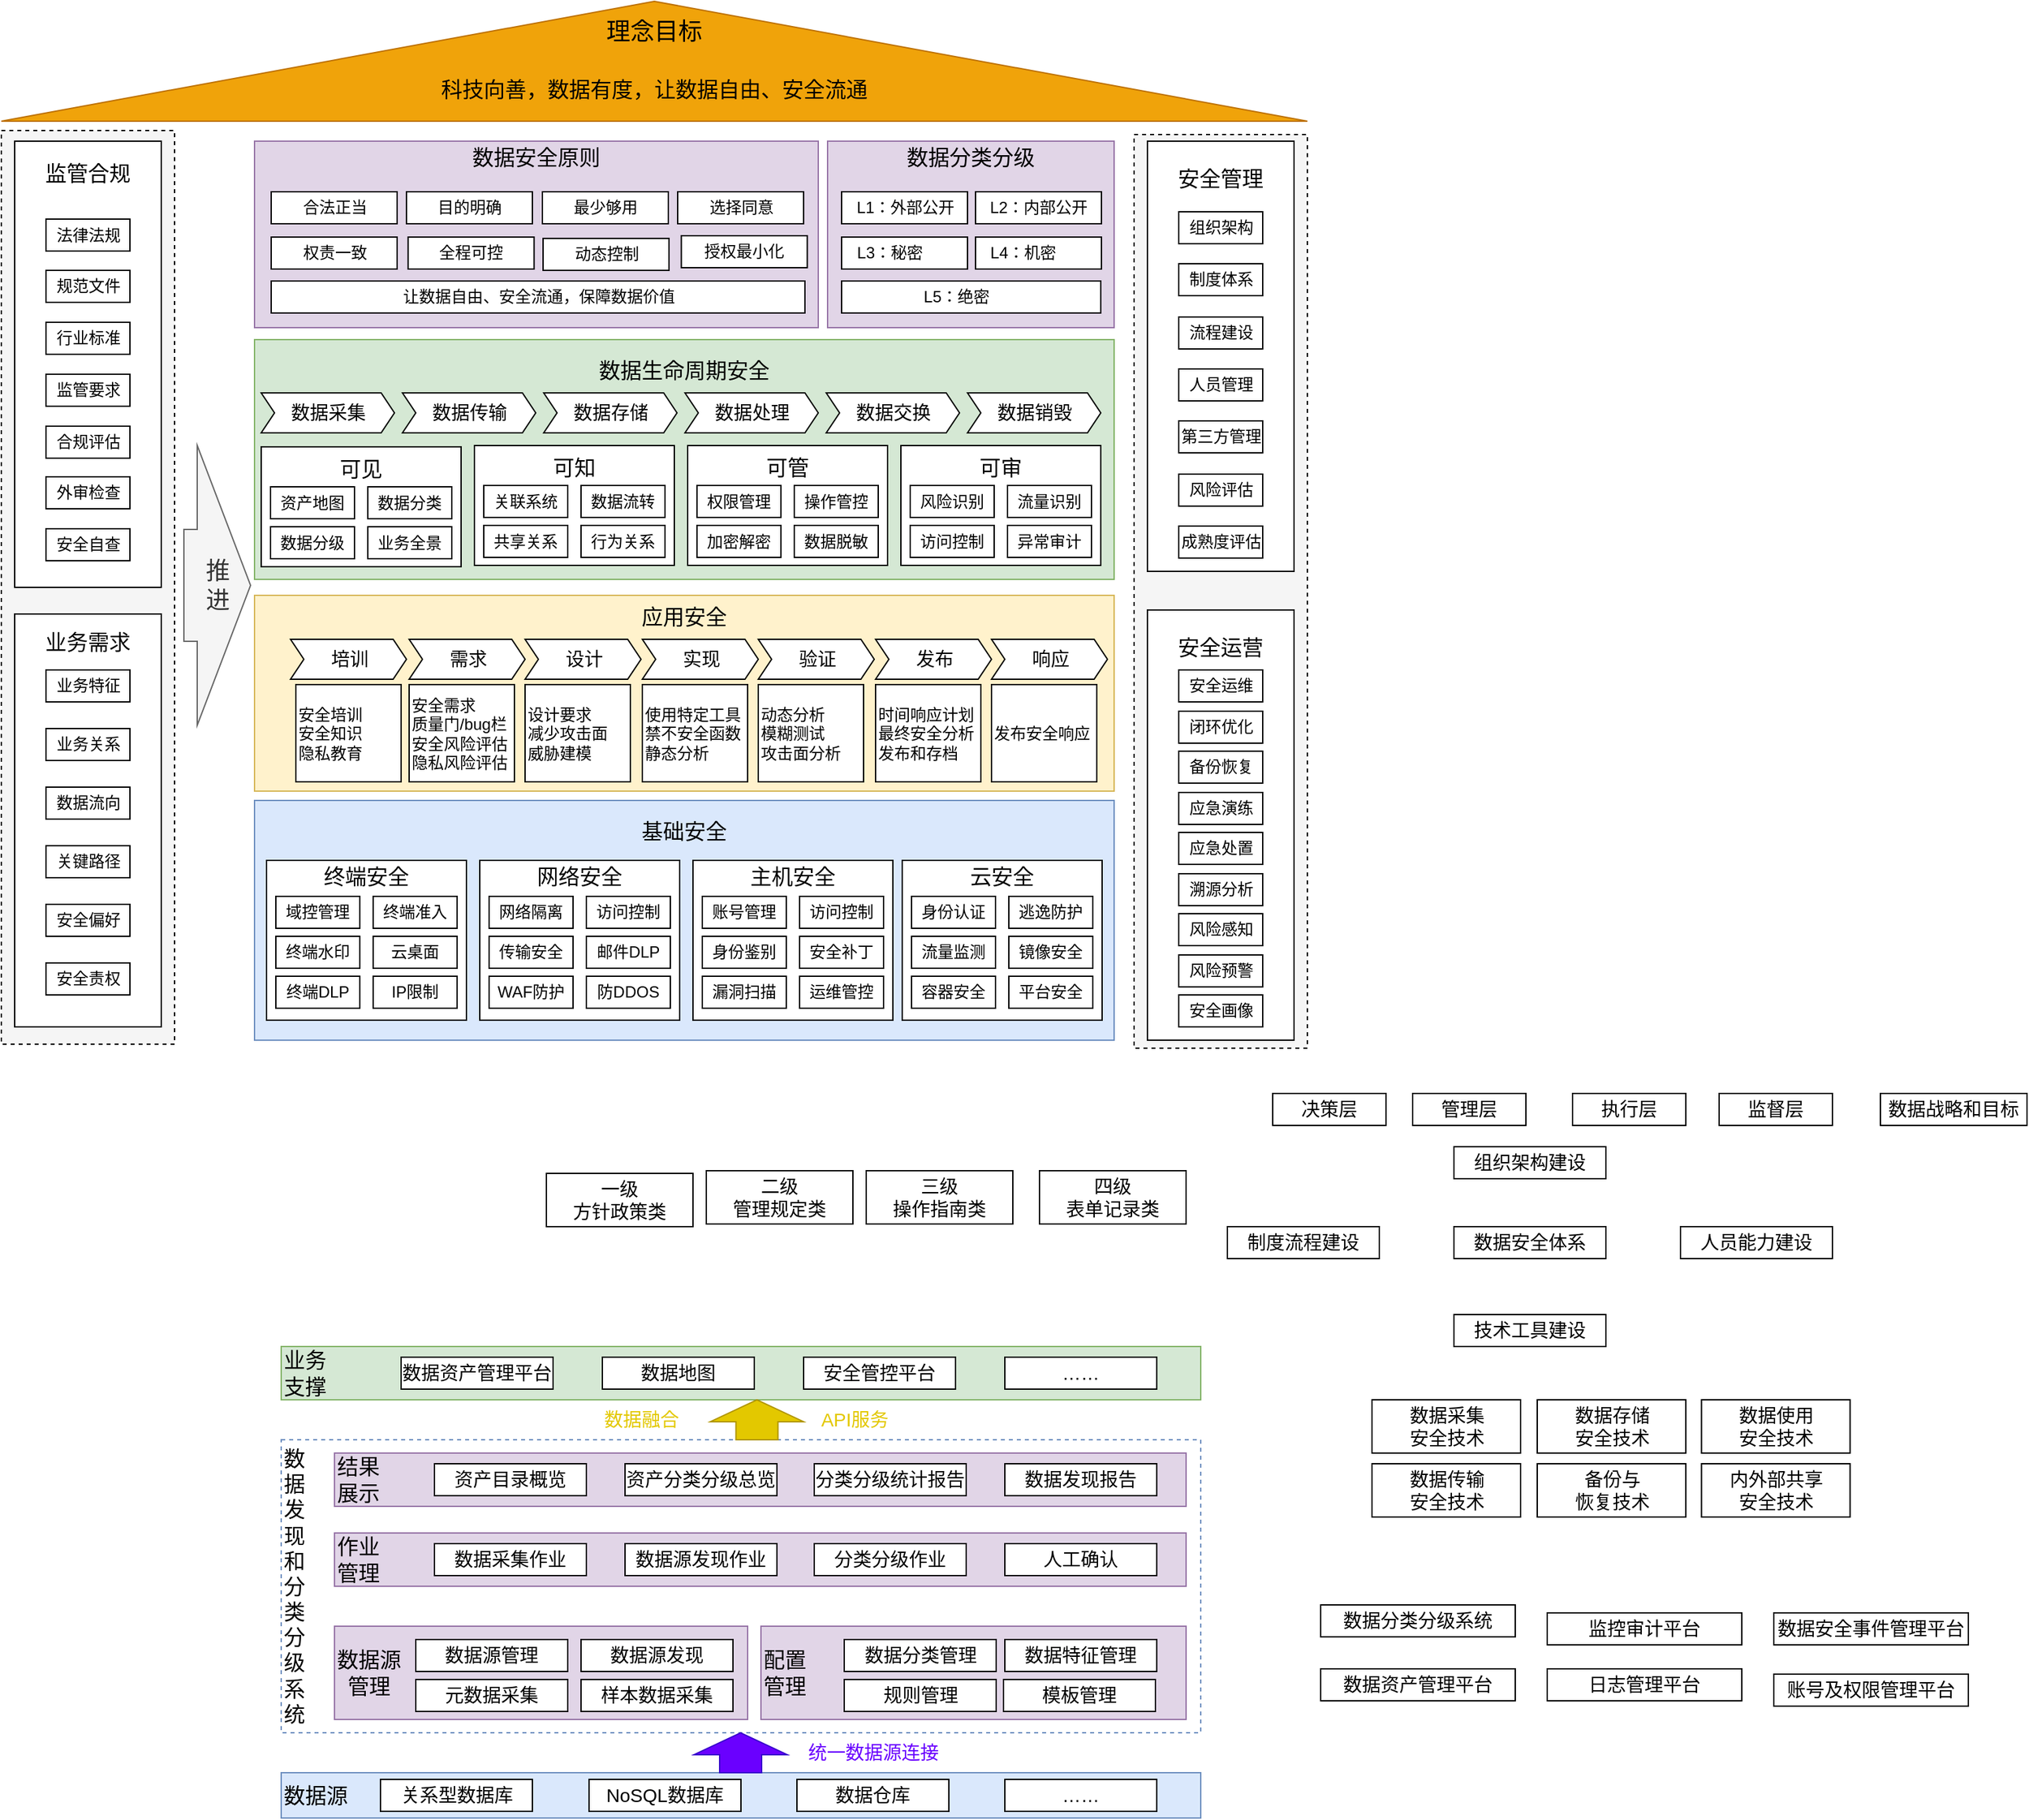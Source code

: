 <mxfile version="20.6.2" type="github">
  <diagram id="wFE0QG_FPsp0jaGvCLVb" name="Page-1">
    <mxGraphModel dx="-662" dy="1679" grid="1" gridSize="10" guides="1" tooltips="1" connect="1" arrows="1" fold="1" page="1" pageScale="1" pageWidth="850" pageHeight="1100" math="0" shadow="0">
      <root>
        <mxCell id="0" />
        <mxCell id="1" parent="0" />
        <mxCell id="BTdRfY3kuWqKOs56d7h9-37" value="&lt;span style=&quot;background-color: initial; font-size: 16px;&quot;&gt;数&lt;/span&gt;&lt;br&gt;&lt;span style=&quot;background-color: initial; font-size: 16px;&quot;&gt;据&lt;/span&gt;&lt;br&gt;&lt;span style=&quot;background-color: initial; font-size: 16px;&quot;&gt;发&lt;/span&gt;&lt;br&gt;&lt;span style=&quot;background-color: initial; font-size: 16px;&quot;&gt;现&lt;/span&gt;&lt;br&gt;&lt;span style=&quot;background-color: initial; font-size: 16px;&quot;&gt;和&lt;/span&gt;&lt;br&gt;&lt;span style=&quot;background-color: initial; font-size: 16px;&quot;&gt;分&lt;/span&gt;&lt;br&gt;&lt;span style=&quot;background-color: initial; font-size: 16px;&quot;&gt;类&lt;/span&gt;&lt;br&gt;&lt;span style=&quot;background-color: initial; font-size: 16px;&quot;&gt;分&lt;/span&gt;&lt;br&gt;&lt;span style=&quot;background-color: initial; font-size: 16px;&quot;&gt;级&lt;/span&gt;&lt;br&gt;&lt;span style=&quot;background-color: initial; font-size: 16px;&quot;&gt;系&lt;/span&gt;&lt;br&gt;&lt;span style=&quot;font-size: 16px; background-color: initial;&quot;&gt;统&lt;/span&gt;" style="rounded=0;whiteSpace=wrap;html=1;fillColor=none;strokeColor=#6c8ebf;align=left;dashed=1;" parent="1" vertex="1">
          <mxGeometry x="2060" y="990" width="690" height="220" as="geometry" />
        </mxCell>
        <mxCell id="BTdRfY3kuWqKOs56d7h9-19" value="&lt;div style=&quot;text-align: center;&quot;&gt;&lt;span style=&quot;font-size: 16px; background-color: initial;&quot;&gt;数据源&lt;/span&gt;&lt;/div&gt;&lt;font style=&quot;font-size: 16px;&quot;&gt;&lt;div style=&quot;text-align: center;&quot;&gt;&lt;span style=&quot;background-color: initial;&quot;&gt;管理&lt;/span&gt;&lt;/div&gt;&lt;/font&gt;" style="rounded=0;whiteSpace=wrap;html=1;fillColor=#e1d5e7;strokeColor=#9673a6;align=left;" parent="1" vertex="1">
          <mxGeometry x="2100" y="1130" width="310" height="70" as="geometry" />
        </mxCell>
        <mxCell id="BTdRfY3kuWqKOs56d7h9-18" value="&lt;font style=&quot;font-size: 16px;&quot;&gt;配置&lt;br&gt;&lt;div style=&quot;&quot;&gt;&lt;span style=&quot;background-color: initial;&quot;&gt;管理&lt;/span&gt;&lt;/div&gt;&lt;/font&gt;" style="rounded=0;whiteSpace=wrap;html=1;fillColor=#e1d5e7;strokeColor=#9673a6;align=left;" parent="1" vertex="1">
          <mxGeometry x="2420" y="1130" width="319" height="70" as="geometry" />
        </mxCell>
        <mxCell id="BTdRfY3kuWqKOs56d7h9-5" value="&lt;div style=&quot;&quot;&gt;&lt;span style=&quot;font-size: 16px; background-color: initial;&quot;&gt;数据源&lt;/span&gt;&lt;/div&gt;" style="rounded=0;whiteSpace=wrap;html=1;fillColor=#dae8fc;strokeColor=#6c8ebf;align=left;" parent="1" vertex="1">
          <mxGeometry x="2060" y="1240" width="690" height="34" as="geometry" />
        </mxCell>
        <mxCell id="-_lVrcwK2O-manJRvLOw-1" value="&lt;font style=&quot;font-size: 16px;&quot;&gt;&lt;br&gt;&lt;/font&gt;" style="rounded=0;whiteSpace=wrap;html=1;fillColor=#f5f5f5;fontColor=#333333;strokeColor=default;dashed=1;" parent="1" vertex="1">
          <mxGeometry x="1850" y="7" width="130" height="686" as="geometry" />
        </mxCell>
        <mxCell id="-_lVrcwK2O-manJRvLOw-2" value="&lt;font style=&quot;font-size: 16px;&quot;&gt;&lt;br&gt;&lt;/font&gt;" style="rounded=0;whiteSpace=wrap;html=1;fillColor=#f5f5f5;fontColor=#333333;strokeColor=default;dashed=1;" parent="1" vertex="1">
          <mxGeometry x="2700" y="10" width="130" height="686" as="geometry" />
        </mxCell>
        <mxCell id="-_lVrcwK2O-manJRvLOw-3" value="&lt;font style=&quot;font-size: 16px;&quot;&gt;应用安全&lt;br&gt;&lt;br&gt;&lt;br&gt;&lt;br&gt;&lt;br&gt;&lt;br&gt;&lt;br&gt;&lt;/font&gt;" style="rounded=0;whiteSpace=wrap;html=1;fillColor=#fff2cc;strokeColor=#d6b656;" parent="1" vertex="1">
          <mxGeometry x="2040" y="356" width="645" height="147" as="geometry" />
        </mxCell>
        <mxCell id="-_lVrcwK2O-manJRvLOw-4" value="&lt;font style=&quot;font-size: 16px;&quot;&gt;数据生命周期安全&lt;br&gt;&lt;br&gt;&lt;br&gt;&lt;br&gt;&lt;br&gt;&lt;br&gt;&lt;br&gt;&lt;br&gt;&lt;/font&gt;" style="rounded=0;whiteSpace=wrap;html=1;fillColor=#d5e8d4;strokeColor=#82b366;" parent="1" vertex="1">
          <mxGeometry x="2040" y="164" width="645" height="180" as="geometry" />
        </mxCell>
        <mxCell id="-_lVrcwK2O-manJRvLOw-5" value="&lt;font style=&quot;font-size: 16px;&quot;&gt;监管合规&lt;br&gt;&lt;br&gt;&lt;br&gt;&lt;br&gt;&lt;br&gt;&lt;br&gt;&lt;br&gt;&lt;br&gt;&lt;br&gt;&lt;br&gt;&lt;br&gt;&lt;br&gt;&lt;br&gt;&lt;br&gt;&lt;br&gt;&lt;br&gt;&lt;/font&gt;" style="rounded=0;whiteSpace=wrap;html=1;" parent="1" vertex="1">
          <mxGeometry x="1860" y="15" width="110" height="335" as="geometry" />
        </mxCell>
        <mxCell id="-_lVrcwK2O-manJRvLOw-6" value="&lt;font style=&quot;font-size: 16px;&quot;&gt;业务需求&lt;br&gt;&lt;br&gt;&lt;br&gt;&lt;br&gt;&lt;br&gt;&lt;br&gt;&lt;br&gt;&lt;br&gt;&lt;br&gt;&lt;br&gt;&lt;br&gt;&lt;br&gt;&lt;br&gt;&lt;br&gt;&lt;br&gt;&lt;/font&gt;" style="rounded=0;whiteSpace=wrap;html=1;" parent="1" vertex="1">
          <mxGeometry x="1860" y="370" width="110" height="310" as="geometry" />
        </mxCell>
        <mxCell id="-_lVrcwK2O-manJRvLOw-7" value="&lt;font style=&quot;font-size: 16px;&quot;&gt;基础安全&lt;br&gt;&lt;br&gt;&lt;br&gt;&lt;br&gt;&lt;br&gt;&lt;br&gt;&lt;br&gt;&lt;br&gt;&lt;/font&gt;" style="rounded=0;whiteSpace=wrap;html=1;fillColor=#dae8fc;strokeColor=#6c8ebf;" parent="1" vertex="1">
          <mxGeometry x="2040" y="510" width="645" height="180" as="geometry" />
        </mxCell>
        <mxCell id="-_lVrcwK2O-manJRvLOw-8" value="&lt;font style=&quot;font-size: 16px;&quot;&gt;安全运营&lt;br&gt;&lt;br&gt;&lt;br&gt;&lt;br&gt;&lt;br&gt;&lt;br&gt;&lt;br&gt;&lt;br&gt;&lt;br&gt;&lt;br&gt;&lt;br&gt;&lt;br&gt;&lt;br&gt;&lt;br&gt;&lt;br&gt;&lt;/font&gt;" style="rounded=0;whiteSpace=wrap;html=1;" parent="1" vertex="1">
          <mxGeometry x="2710" y="367" width="110" height="323" as="geometry" />
        </mxCell>
        <mxCell id="-_lVrcwK2O-manJRvLOw-9" value="&lt;font style=&quot;font-size: 16px;&quot;&gt;安全管理&lt;br&gt;&lt;br&gt;&lt;br&gt;&lt;br&gt;&lt;br&gt;&lt;br&gt;&lt;br&gt;&lt;br&gt;&lt;br&gt;&lt;br&gt;&lt;br&gt;&lt;br&gt;&lt;br&gt;&lt;br&gt;&lt;br&gt;&lt;/font&gt;" style="rounded=0;whiteSpace=wrap;html=1;" parent="1" vertex="1">
          <mxGeometry x="2710" y="15" width="110" height="323" as="geometry" />
        </mxCell>
        <mxCell id="-_lVrcwK2O-manJRvLOw-10" value="数据采集" style="html=1;shadow=0;dashed=0;align=center;verticalAlign=middle;shape=mxgraph.arrows2.arrow;dy=0;dx=10;notch=10;fontSize=14;" parent="1" vertex="1">
          <mxGeometry x="2045" y="204" width="100" height="30" as="geometry" />
        </mxCell>
        <mxCell id="-_lVrcwK2O-manJRvLOw-11" value="数据传输" style="html=1;shadow=0;dashed=0;align=center;verticalAlign=middle;shape=mxgraph.arrows2.arrow;dy=0;dx=10;notch=10;fontSize=14;" parent="1" vertex="1">
          <mxGeometry x="2151" y="204" width="100" height="30" as="geometry" />
        </mxCell>
        <mxCell id="-_lVrcwK2O-manJRvLOw-12" value="数据存储" style="html=1;shadow=0;dashed=0;align=center;verticalAlign=middle;shape=mxgraph.arrows2.arrow;dy=0;dx=10;notch=10;fontSize=14;" parent="1" vertex="1">
          <mxGeometry x="2257" y="204" width="100" height="30" as="geometry" />
        </mxCell>
        <mxCell id="-_lVrcwK2O-manJRvLOw-13" value="数据处理" style="html=1;shadow=0;dashed=0;align=center;verticalAlign=middle;shape=mxgraph.arrows2.arrow;dy=0;dx=10;notch=10;fontSize=14;" parent="1" vertex="1">
          <mxGeometry x="2363" y="204" width="100" height="30" as="geometry" />
        </mxCell>
        <mxCell id="-_lVrcwK2O-manJRvLOw-14" value="数据交换" style="html=1;shadow=0;dashed=0;align=center;verticalAlign=middle;shape=mxgraph.arrows2.arrow;dy=0;dx=10;notch=10;fontSize=14;" parent="1" vertex="1">
          <mxGeometry x="2469" y="204" width="100" height="30" as="geometry" />
        </mxCell>
        <mxCell id="-_lVrcwK2O-manJRvLOw-15" value="数据销毁" style="html=1;shadow=0;dashed=0;align=center;verticalAlign=middle;shape=mxgraph.arrows2.arrow;dy=0;dx=10;notch=10;fontSize=14;" parent="1" vertex="1">
          <mxGeometry x="2575" y="204" width="100" height="30" as="geometry" />
        </mxCell>
        <mxCell id="-_lVrcwK2O-manJRvLOw-16" value="&lt;font style=&quot;font-size: 16px;&quot;&gt;可见&lt;br&gt;&lt;br&gt;&lt;br&gt;&lt;br&gt;&lt;/font&gt;" style="rounded=0;whiteSpace=wrap;html=1;" parent="1" vertex="1">
          <mxGeometry x="2045" y="244.5" width="150" height="90" as="geometry" />
        </mxCell>
        <mxCell id="-_lVrcwK2O-manJRvLOw-17" value="&lt;font style=&quot;&quot;&gt;&lt;font style=&quot;font-size: 12px;&quot;&gt;资产地图&lt;/font&gt;&lt;br&gt;&lt;/font&gt;" style="rounded=0;whiteSpace=wrap;html=1;" parent="1" vertex="1">
          <mxGeometry x="2052" y="274.5" width="63" height="24" as="geometry" />
        </mxCell>
        <mxCell id="-_lVrcwK2O-manJRvLOw-18" value="&lt;font style=&quot;&quot;&gt;&lt;font style=&quot;font-size: 12px;&quot;&gt;数据分级&lt;/font&gt;&lt;br&gt;&lt;/font&gt;" style="rounded=0;whiteSpace=wrap;html=1;" parent="1" vertex="1">
          <mxGeometry x="2052" y="304.5" width="63" height="24" as="geometry" />
        </mxCell>
        <mxCell id="-_lVrcwK2O-manJRvLOw-19" value="&lt;font style=&quot;&quot;&gt;&lt;font style=&quot;font-size: 12px;&quot;&gt;数据分类&lt;/font&gt;&lt;br&gt;&lt;/font&gt;" style="rounded=0;whiteSpace=wrap;html=1;" parent="1" vertex="1">
          <mxGeometry x="2125" y="274.5" width="63" height="24" as="geometry" />
        </mxCell>
        <mxCell id="-_lVrcwK2O-manJRvLOw-20" value="&lt;font style=&quot;&quot;&gt;&lt;font style=&quot;font-size: 12px;&quot;&gt;业务全景&lt;/font&gt;&lt;br&gt;&lt;/font&gt;" style="rounded=0;whiteSpace=wrap;html=1;" parent="1" vertex="1">
          <mxGeometry x="2125" y="304.5" width="63" height="24" as="geometry" />
        </mxCell>
        <mxCell id="-_lVrcwK2O-manJRvLOw-21" value="&lt;font style=&quot;font-size: 16px;&quot;&gt;可知&lt;br&gt;&lt;br&gt;&lt;br&gt;&lt;br&gt;&lt;/font&gt;" style="rounded=0;whiteSpace=wrap;html=1;" parent="1" vertex="1">
          <mxGeometry x="2205" y="243.5" width="150" height="90" as="geometry" />
        </mxCell>
        <mxCell id="-_lVrcwK2O-manJRvLOw-22" value="&lt;font style=&quot;&quot;&gt;&lt;font style=&quot;font-size: 12px;&quot;&gt;关联系统&lt;/font&gt;&lt;br&gt;&lt;/font&gt;" style="rounded=0;whiteSpace=wrap;html=1;" parent="1" vertex="1">
          <mxGeometry x="2212" y="273.5" width="63" height="24" as="geometry" />
        </mxCell>
        <mxCell id="-_lVrcwK2O-manJRvLOw-23" value="&lt;font style=&quot;&quot;&gt;&lt;font style=&quot;font-size: 12px;&quot;&gt;共享关系&lt;/font&gt;&lt;br&gt;&lt;/font&gt;" style="rounded=0;whiteSpace=wrap;html=1;" parent="1" vertex="1">
          <mxGeometry x="2212" y="303.5" width="63" height="24" as="geometry" />
        </mxCell>
        <mxCell id="-_lVrcwK2O-manJRvLOw-24" value="&lt;font style=&quot;&quot;&gt;&lt;font style=&quot;font-size: 12px;&quot;&gt;数据流转&lt;/font&gt;&lt;br&gt;&lt;/font&gt;" style="rounded=0;whiteSpace=wrap;html=1;" parent="1" vertex="1">
          <mxGeometry x="2285" y="273.5" width="63" height="24" as="geometry" />
        </mxCell>
        <mxCell id="-_lVrcwK2O-manJRvLOw-25" value="&lt;font style=&quot;&quot;&gt;&lt;font style=&quot;font-size: 12px;&quot;&gt;行为关系&lt;/font&gt;&lt;br&gt;&lt;/font&gt;" style="rounded=0;whiteSpace=wrap;html=1;" parent="1" vertex="1">
          <mxGeometry x="2285" y="303.5" width="63" height="24" as="geometry" />
        </mxCell>
        <mxCell id="-_lVrcwK2O-manJRvLOw-26" value="&lt;font style=&quot;font-size: 16px;&quot;&gt;可管&lt;br&gt;&lt;br&gt;&lt;br&gt;&lt;br&gt;&lt;/font&gt;" style="rounded=0;whiteSpace=wrap;html=1;" parent="1" vertex="1">
          <mxGeometry x="2365" y="243.5" width="150" height="90" as="geometry" />
        </mxCell>
        <mxCell id="-_lVrcwK2O-manJRvLOw-27" value="&lt;font style=&quot;&quot;&gt;&lt;font style=&quot;font-size: 12px;&quot;&gt;权限管理&lt;/font&gt;&lt;br&gt;&lt;/font&gt;" style="rounded=0;whiteSpace=wrap;html=1;" parent="1" vertex="1">
          <mxGeometry x="2372" y="273.5" width="63" height="24" as="geometry" />
        </mxCell>
        <mxCell id="-_lVrcwK2O-manJRvLOw-28" value="&lt;font style=&quot;&quot;&gt;&lt;font style=&quot;font-size: 12px;&quot;&gt;加密解密&lt;/font&gt;&lt;br&gt;&lt;/font&gt;" style="rounded=0;whiteSpace=wrap;html=1;" parent="1" vertex="1">
          <mxGeometry x="2372" y="303.5" width="63" height="24" as="geometry" />
        </mxCell>
        <mxCell id="-_lVrcwK2O-manJRvLOw-29" value="&lt;font style=&quot;&quot;&gt;&lt;font style=&quot;font-size: 12px;&quot;&gt;操作管控&lt;/font&gt;&lt;br&gt;&lt;/font&gt;" style="rounded=0;whiteSpace=wrap;html=1;" parent="1" vertex="1">
          <mxGeometry x="2445" y="273.5" width="63" height="24" as="geometry" />
        </mxCell>
        <mxCell id="-_lVrcwK2O-manJRvLOw-30" value="&lt;font style=&quot;&quot;&gt;数据脱敏&lt;br&gt;&lt;/font&gt;" style="rounded=0;whiteSpace=wrap;html=1;" parent="1" vertex="1">
          <mxGeometry x="2445" y="303.5" width="63" height="24" as="geometry" />
        </mxCell>
        <mxCell id="-_lVrcwK2O-manJRvLOw-31" value="&lt;font style=&quot;font-size: 16px;&quot;&gt;可审&lt;br&gt;&lt;br&gt;&lt;br&gt;&lt;br&gt;&lt;/font&gt;" style="rounded=0;whiteSpace=wrap;html=1;" parent="1" vertex="1">
          <mxGeometry x="2525" y="243.5" width="150" height="90" as="geometry" />
        </mxCell>
        <mxCell id="-_lVrcwK2O-manJRvLOw-32" value="&lt;font style=&quot;&quot;&gt;&lt;font style=&quot;font-size: 12px;&quot;&gt;风险识别&lt;/font&gt;&lt;br&gt;&lt;/font&gt;" style="rounded=0;whiteSpace=wrap;html=1;" parent="1" vertex="1">
          <mxGeometry x="2532" y="273.5" width="63" height="24" as="geometry" />
        </mxCell>
        <mxCell id="-_lVrcwK2O-manJRvLOw-33" value="&lt;font style=&quot;&quot;&gt;&lt;font style=&quot;font-size: 12px;&quot;&gt;访问控制&lt;/font&gt;&lt;br&gt;&lt;/font&gt;" style="rounded=0;whiteSpace=wrap;html=1;" parent="1" vertex="1">
          <mxGeometry x="2532" y="303.5" width="63" height="24" as="geometry" />
        </mxCell>
        <mxCell id="-_lVrcwK2O-manJRvLOw-34" value="&lt;font style=&quot;&quot;&gt;&lt;font style=&quot;font-size: 12px;&quot;&gt;流量识别&lt;/font&gt;&lt;br&gt;&lt;/font&gt;" style="rounded=0;whiteSpace=wrap;html=1;" parent="1" vertex="1">
          <mxGeometry x="2605" y="273.5" width="63" height="24" as="geometry" />
        </mxCell>
        <mxCell id="-_lVrcwK2O-manJRvLOw-35" value="&lt;font style=&quot;&quot;&gt;&lt;font style=&quot;font-size: 12px;&quot;&gt;异常审计&lt;/font&gt;&lt;br&gt;&lt;/font&gt;" style="rounded=0;whiteSpace=wrap;html=1;" parent="1" vertex="1">
          <mxGeometry x="2605" y="303.5" width="63" height="24" as="geometry" />
        </mxCell>
        <mxCell id="-_lVrcwK2O-manJRvLOw-36" value="&lt;font style=&quot;&quot;&gt;法律法规&lt;br&gt;&lt;/font&gt;" style="rounded=0;whiteSpace=wrap;html=1;" parent="1" vertex="1">
          <mxGeometry x="1883.5" y="73.5" width="63" height="24" as="geometry" />
        </mxCell>
        <mxCell id="-_lVrcwK2O-manJRvLOw-37" value="&lt;font style=&quot;&quot;&gt;规范文件&lt;br&gt;&lt;/font&gt;" style="rounded=0;whiteSpace=wrap;html=1;" parent="1" vertex="1">
          <mxGeometry x="1883.5" y="112" width="63" height="24" as="geometry" />
        </mxCell>
        <mxCell id="-_lVrcwK2O-manJRvLOw-38" value="&lt;font style=&quot;&quot;&gt;行业标准&lt;br&gt;&lt;/font&gt;" style="rounded=0;whiteSpace=wrap;html=1;" parent="1" vertex="1">
          <mxGeometry x="1883.5" y="151" width="63" height="24" as="geometry" />
        </mxCell>
        <mxCell id="-_lVrcwK2O-manJRvLOw-39" value="&lt;font style=&quot;&quot;&gt;组织架构&lt;br&gt;&lt;/font&gt;" style="rounded=0;whiteSpace=wrap;html=1;" parent="1" vertex="1">
          <mxGeometry x="2733.5" y="68" width="63" height="24" as="geometry" />
        </mxCell>
        <mxCell id="-_lVrcwK2O-manJRvLOw-40" value="&lt;font style=&quot;&quot;&gt;制度体系&lt;br&gt;&lt;/font&gt;" style="rounded=0;whiteSpace=wrap;html=1;" parent="1" vertex="1">
          <mxGeometry x="2733.5" y="107" width="63" height="24" as="geometry" />
        </mxCell>
        <mxCell id="-_lVrcwK2O-manJRvLOw-41" value="&lt;font style=&quot;&quot;&gt;流程建设&lt;br&gt;&lt;/font&gt;" style="rounded=0;whiteSpace=wrap;html=1;" parent="1" vertex="1">
          <mxGeometry x="2733.5" y="147" width="63" height="24" as="geometry" />
        </mxCell>
        <mxCell id="-_lVrcwK2O-manJRvLOw-42" value="&lt;font style=&quot;&quot;&gt;第三方管理&lt;br&gt;&lt;/font&gt;" style="rounded=0;whiteSpace=wrap;html=1;" parent="1" vertex="1">
          <mxGeometry x="2733.5" y="225" width="63" height="24" as="geometry" />
        </mxCell>
        <mxCell id="-_lVrcwK2O-manJRvLOw-43" value="&lt;font style=&quot;&quot;&gt;风险评估&lt;br&gt;&lt;/font&gt;" style="rounded=0;whiteSpace=wrap;html=1;" parent="1" vertex="1">
          <mxGeometry x="2733.5" y="265" width="63" height="24" as="geometry" />
        </mxCell>
        <mxCell id="-_lVrcwK2O-manJRvLOw-44" value="&lt;font style=&quot;&quot;&gt;安全运维&lt;br&gt;&lt;/font&gt;" style="rounded=0;whiteSpace=wrap;html=1;" parent="1" vertex="1">
          <mxGeometry x="2733.5" y="412" width="63" height="24" as="geometry" />
        </mxCell>
        <mxCell id="-_lVrcwK2O-manJRvLOw-45" value="&lt;font style=&quot;&quot;&gt;备份恢复&lt;br&gt;&lt;/font&gt;" style="rounded=0;whiteSpace=wrap;html=1;" parent="1" vertex="1">
          <mxGeometry x="2733.5" y="473" width="63" height="24" as="geometry" />
        </mxCell>
        <mxCell id="-_lVrcwK2O-manJRvLOw-46" value="&lt;font style=&quot;&quot;&gt;应急演练&lt;br&gt;&lt;/font&gt;" style="rounded=0;whiteSpace=wrap;html=1;" parent="1" vertex="1">
          <mxGeometry x="2733.5" y="504" width="63" height="24" as="geometry" />
        </mxCell>
        <mxCell id="-_lVrcwK2O-manJRvLOw-47" value="&lt;font style=&quot;&quot;&gt;应急处置&lt;br&gt;&lt;/font&gt;" style="rounded=0;whiteSpace=wrap;html=1;" parent="1" vertex="1">
          <mxGeometry x="2733.5" y="534" width="63" height="24" as="geometry" />
        </mxCell>
        <mxCell id="-_lVrcwK2O-manJRvLOw-48" value="&lt;font style=&quot;&quot;&gt;成熟度评估&lt;br&gt;&lt;/font&gt;" style="rounded=0;whiteSpace=wrap;html=1;" parent="1" vertex="1">
          <mxGeometry x="2733.5" y="304" width="63" height="24" as="geometry" />
        </mxCell>
        <mxCell id="-_lVrcwK2O-manJRvLOw-49" value="&lt;font style=&quot;&quot;&gt;溯源分析&lt;br&gt;&lt;/font&gt;" style="rounded=0;whiteSpace=wrap;html=1;" parent="1" vertex="1">
          <mxGeometry x="2733.5" y="565" width="63" height="24" as="geometry" />
        </mxCell>
        <mxCell id="-_lVrcwK2O-manJRvLOw-50" value="&lt;font style=&quot;&quot;&gt;风险感知&lt;br&gt;&lt;/font&gt;" style="rounded=0;whiteSpace=wrap;html=1;" parent="1" vertex="1">
          <mxGeometry x="2733.5" y="595" width="63" height="24" as="geometry" />
        </mxCell>
        <mxCell id="-_lVrcwK2O-manJRvLOw-51" value="&lt;font style=&quot;&quot;&gt;风险预警&lt;br&gt;&lt;/font&gt;" style="rounded=0;whiteSpace=wrap;html=1;" parent="1" vertex="1">
          <mxGeometry x="2733.5" y="626" width="63" height="24" as="geometry" />
        </mxCell>
        <mxCell id="-_lVrcwK2O-manJRvLOw-52" value="&lt;font style=&quot;&quot;&gt;安全画像&lt;br&gt;&lt;/font&gt;" style="rounded=0;whiteSpace=wrap;html=1;" parent="1" vertex="1">
          <mxGeometry x="2733.5" y="656" width="63" height="24" as="geometry" />
        </mxCell>
        <mxCell id="-_lVrcwK2O-manJRvLOw-53" value="&lt;font style=&quot;&quot;&gt;业务特征&lt;br&gt;&lt;/font&gt;" style="rounded=0;whiteSpace=wrap;html=1;" parent="1" vertex="1">
          <mxGeometry x="1883.5" y="412" width="63" height="24" as="geometry" />
        </mxCell>
        <mxCell id="-_lVrcwK2O-manJRvLOw-54" value="&lt;font style=&quot;&quot;&gt;业务关系&lt;br&gt;&lt;/font&gt;" style="rounded=0;whiteSpace=wrap;html=1;" parent="1" vertex="1">
          <mxGeometry x="1883.5" y="456" width="63" height="24" as="geometry" />
        </mxCell>
        <mxCell id="-_lVrcwK2O-manJRvLOw-55" value="&lt;font style=&quot;&quot;&gt;数据流向&lt;br&gt;&lt;/font&gt;" style="rounded=0;whiteSpace=wrap;html=1;" parent="1" vertex="1">
          <mxGeometry x="1883.5" y="500" width="63" height="24" as="geometry" />
        </mxCell>
        <mxCell id="-_lVrcwK2O-manJRvLOw-56" value="&lt;font style=&quot;&quot;&gt;安全偏好&lt;br&gt;&lt;/font&gt;" style="rounded=0;whiteSpace=wrap;html=1;" parent="1" vertex="1">
          <mxGeometry x="1883.5" y="588" width="63" height="24" as="geometry" />
        </mxCell>
        <mxCell id="-_lVrcwK2O-manJRvLOw-57" value="&lt;font style=&quot;font-size: 16px;&quot;&gt;终端安全&lt;br&gt;&lt;br&gt;&lt;br&gt;&lt;br&gt;&lt;br&gt;&lt;br&gt;&lt;/font&gt;" style="rounded=0;whiteSpace=wrap;html=1;" parent="1" vertex="1">
          <mxGeometry x="2049" y="555" width="150" height="120" as="geometry" />
        </mxCell>
        <mxCell id="-_lVrcwK2O-manJRvLOw-58" value="&lt;font style=&quot;&quot;&gt;&lt;font style=&quot;font-size: 12px;&quot;&gt;域控管理&lt;/font&gt;&lt;br&gt;&lt;/font&gt;" style="rounded=0;whiteSpace=wrap;html=1;" parent="1" vertex="1">
          <mxGeometry x="2056" y="582" width="63" height="24" as="geometry" />
        </mxCell>
        <mxCell id="-_lVrcwK2O-manJRvLOw-59" value="&lt;font style=&quot;&quot;&gt;&lt;font style=&quot;font-size: 12px;&quot;&gt;终端水印&lt;/font&gt;&lt;br&gt;&lt;/font&gt;" style="rounded=0;whiteSpace=wrap;html=1;" parent="1" vertex="1">
          <mxGeometry x="2056" y="612" width="63" height="24" as="geometry" />
        </mxCell>
        <mxCell id="-_lVrcwK2O-manJRvLOw-60" value="&lt;font style=&quot;&quot;&gt;&lt;font style=&quot;font-size: 12px;&quot;&gt;终端准入&lt;/font&gt;&lt;br&gt;&lt;/font&gt;" style="rounded=0;whiteSpace=wrap;html=1;" parent="1" vertex="1">
          <mxGeometry x="2129" y="582" width="63" height="24" as="geometry" />
        </mxCell>
        <mxCell id="-_lVrcwK2O-manJRvLOw-61" value="&lt;font style=&quot;&quot;&gt;&lt;font style=&quot;font-size: 12px;&quot;&gt;云桌面&lt;/font&gt;&lt;br&gt;&lt;/font&gt;" style="rounded=0;whiteSpace=wrap;html=1;" parent="1" vertex="1">
          <mxGeometry x="2129" y="612" width="63" height="24" as="geometry" />
        </mxCell>
        <mxCell id="-_lVrcwK2O-manJRvLOw-62" value="&lt;font style=&quot;&quot;&gt;&lt;font style=&quot;font-size: 12px;&quot;&gt;终端DLP&lt;/font&gt;&lt;br&gt;&lt;/font&gt;" style="rounded=0;whiteSpace=wrap;html=1;" parent="1" vertex="1">
          <mxGeometry x="2056" y="642" width="63" height="24" as="geometry" />
        </mxCell>
        <mxCell id="-_lVrcwK2O-manJRvLOw-63" value="&lt;font style=&quot;&quot;&gt;&lt;font style=&quot;font-size: 12px;&quot;&gt;IP限制&lt;/font&gt;&lt;br&gt;&lt;/font&gt;" style="rounded=0;whiteSpace=wrap;html=1;" parent="1" vertex="1">
          <mxGeometry x="2129" y="642" width="63" height="24" as="geometry" />
        </mxCell>
        <mxCell id="-_lVrcwK2O-manJRvLOw-64" value="&lt;font style=&quot;font-size: 16px;&quot;&gt;网络安全&lt;br&gt;&lt;br&gt;&lt;br&gt;&lt;br&gt;&lt;br&gt;&lt;br&gt;&lt;/font&gt;" style="rounded=0;whiteSpace=wrap;html=1;" parent="1" vertex="1">
          <mxGeometry x="2209" y="555" width="150" height="120" as="geometry" />
        </mxCell>
        <mxCell id="-_lVrcwK2O-manJRvLOw-65" value="&lt;font style=&quot;&quot;&gt;网络隔离&lt;br&gt;&lt;/font&gt;" style="rounded=0;whiteSpace=wrap;html=1;" parent="1" vertex="1">
          <mxGeometry x="2216" y="582" width="63" height="24" as="geometry" />
        </mxCell>
        <mxCell id="-_lVrcwK2O-manJRvLOw-66" value="&lt;font style=&quot;&quot;&gt;传输安全&lt;br&gt;&lt;/font&gt;" style="rounded=0;whiteSpace=wrap;html=1;" parent="1" vertex="1">
          <mxGeometry x="2216" y="612" width="63" height="24" as="geometry" />
        </mxCell>
        <mxCell id="-_lVrcwK2O-manJRvLOw-67" value="&lt;font style=&quot;&quot;&gt;访问控制&lt;br&gt;&lt;/font&gt;" style="rounded=0;whiteSpace=wrap;html=1;" parent="1" vertex="1">
          <mxGeometry x="2289" y="582" width="63" height="24" as="geometry" />
        </mxCell>
        <mxCell id="-_lVrcwK2O-manJRvLOw-68" value="&lt;font style=&quot;&quot;&gt;邮件DLP&lt;br&gt;&lt;/font&gt;" style="rounded=0;whiteSpace=wrap;html=1;" parent="1" vertex="1">
          <mxGeometry x="2289" y="612" width="63" height="24" as="geometry" />
        </mxCell>
        <mxCell id="-_lVrcwK2O-manJRvLOw-69" value="&lt;font style=&quot;&quot;&gt;&lt;font style=&quot;font-size: 12px;&quot;&gt;WAF防护&lt;/font&gt;&lt;br&gt;&lt;/font&gt;" style="rounded=0;whiteSpace=wrap;html=1;" parent="1" vertex="1">
          <mxGeometry x="2216" y="642" width="63" height="24" as="geometry" />
        </mxCell>
        <mxCell id="-_lVrcwK2O-manJRvLOw-70" value="&lt;font style=&quot;&quot;&gt;&lt;font style=&quot;font-size: 12px;&quot;&gt;防DDOS&lt;/font&gt;&lt;br&gt;&lt;/font&gt;" style="rounded=0;whiteSpace=wrap;html=1;" parent="1" vertex="1">
          <mxGeometry x="2289" y="642" width="63" height="24" as="geometry" />
        </mxCell>
        <mxCell id="-_lVrcwK2O-manJRvLOw-71" value="&lt;font style=&quot;font-size: 16px;&quot;&gt;主机安全&lt;br&gt;&lt;br&gt;&lt;br&gt;&lt;br&gt;&lt;br&gt;&lt;br&gt;&lt;/font&gt;" style="rounded=0;whiteSpace=wrap;html=1;" parent="1" vertex="1">
          <mxGeometry x="2369" y="555" width="150" height="120" as="geometry" />
        </mxCell>
        <mxCell id="-_lVrcwK2O-manJRvLOw-72" value="&lt;font style=&quot;&quot;&gt;账号管理&lt;br&gt;&lt;/font&gt;" style="rounded=0;whiteSpace=wrap;html=1;" parent="1" vertex="1">
          <mxGeometry x="2376" y="582" width="63" height="24" as="geometry" />
        </mxCell>
        <mxCell id="-_lVrcwK2O-manJRvLOw-73" value="&lt;font style=&quot;&quot;&gt;身份鉴别&lt;br&gt;&lt;/font&gt;" style="rounded=0;whiteSpace=wrap;html=1;" parent="1" vertex="1">
          <mxGeometry x="2376" y="612" width="63" height="24" as="geometry" />
        </mxCell>
        <mxCell id="-_lVrcwK2O-manJRvLOw-74" value="&lt;font style=&quot;&quot;&gt;访问控制&lt;br&gt;&lt;/font&gt;" style="rounded=0;whiteSpace=wrap;html=1;" parent="1" vertex="1">
          <mxGeometry x="2449" y="582" width="63" height="24" as="geometry" />
        </mxCell>
        <mxCell id="-_lVrcwK2O-manJRvLOw-75" value="&lt;font style=&quot;&quot;&gt;安全补丁&lt;br&gt;&lt;/font&gt;" style="rounded=0;whiteSpace=wrap;html=1;" parent="1" vertex="1">
          <mxGeometry x="2449" y="612" width="63" height="24" as="geometry" />
        </mxCell>
        <mxCell id="-_lVrcwK2O-manJRvLOw-76" value="&lt;font style=&quot;&quot;&gt;&lt;font style=&quot;font-size: 12px;&quot;&gt;漏洞扫描&lt;/font&gt;&lt;br&gt;&lt;/font&gt;" style="rounded=0;whiteSpace=wrap;html=1;" parent="1" vertex="1">
          <mxGeometry x="2376" y="642" width="63" height="24" as="geometry" />
        </mxCell>
        <mxCell id="-_lVrcwK2O-manJRvLOw-77" value="&lt;font style=&quot;&quot;&gt;&lt;font style=&quot;font-size: 12px;&quot;&gt;运维管控&lt;/font&gt;&lt;br&gt;&lt;/font&gt;" style="rounded=0;whiteSpace=wrap;html=1;" parent="1" vertex="1">
          <mxGeometry x="2449" y="642" width="63" height="24" as="geometry" />
        </mxCell>
        <mxCell id="-_lVrcwK2O-manJRvLOw-78" value="&lt;font style=&quot;font-size: 16px;&quot;&gt;云安全&lt;br&gt;&lt;br&gt;&lt;br&gt;&lt;br&gt;&lt;br&gt;&lt;br&gt;&lt;/font&gt;" style="rounded=0;whiteSpace=wrap;html=1;" parent="1" vertex="1">
          <mxGeometry x="2526" y="555" width="150" height="120" as="geometry" />
        </mxCell>
        <mxCell id="-_lVrcwK2O-manJRvLOw-79" value="&lt;font style=&quot;&quot;&gt;身份认证&lt;br&gt;&lt;/font&gt;" style="rounded=0;whiteSpace=wrap;html=1;" parent="1" vertex="1">
          <mxGeometry x="2533" y="582" width="63" height="24" as="geometry" />
        </mxCell>
        <mxCell id="-_lVrcwK2O-manJRvLOw-80" value="&lt;font style=&quot;&quot;&gt;流量监测&lt;br&gt;&lt;/font&gt;" style="rounded=0;whiteSpace=wrap;html=1;" parent="1" vertex="1">
          <mxGeometry x="2533" y="612" width="63" height="24" as="geometry" />
        </mxCell>
        <mxCell id="-_lVrcwK2O-manJRvLOw-81" value="&lt;font style=&quot;&quot;&gt;逃逸防护&lt;br&gt;&lt;/font&gt;" style="rounded=0;whiteSpace=wrap;html=1;" parent="1" vertex="1">
          <mxGeometry x="2606" y="582" width="63" height="24" as="geometry" />
        </mxCell>
        <mxCell id="-_lVrcwK2O-manJRvLOw-82" value="&lt;font style=&quot;&quot;&gt;镜像安全&lt;br&gt;&lt;/font&gt;" style="rounded=0;whiteSpace=wrap;html=1;" parent="1" vertex="1">
          <mxGeometry x="2606" y="612" width="63" height="24" as="geometry" />
        </mxCell>
        <mxCell id="-_lVrcwK2O-manJRvLOw-83" value="&lt;font style=&quot;&quot;&gt;&lt;font style=&quot;font-size: 12px;&quot;&gt;容器安全&lt;/font&gt;&lt;br&gt;&lt;/font&gt;" style="rounded=0;whiteSpace=wrap;html=1;" parent="1" vertex="1">
          <mxGeometry x="2533" y="642" width="63" height="24" as="geometry" />
        </mxCell>
        <mxCell id="-_lVrcwK2O-manJRvLOw-84" value="&lt;font style=&quot;&quot;&gt;&lt;font style=&quot;font-size: 12px;&quot;&gt;平台安全&lt;/font&gt;&lt;br&gt;&lt;/font&gt;" style="rounded=0;whiteSpace=wrap;html=1;" parent="1" vertex="1">
          <mxGeometry x="2606" y="642" width="63" height="24" as="geometry" />
        </mxCell>
        <mxCell id="-_lVrcwK2O-manJRvLOw-85" value="培训" style="html=1;shadow=0;dashed=0;align=center;verticalAlign=middle;shape=mxgraph.arrows2.arrow;dy=0;dx=10;notch=10;fontSize=14;" parent="1" vertex="1">
          <mxGeometry x="2067" y="389" width="87" height="30" as="geometry" />
        </mxCell>
        <mxCell id="-_lVrcwK2O-manJRvLOw-86" value="需求" style="html=1;shadow=0;dashed=0;align=center;verticalAlign=middle;shape=mxgraph.arrows2.arrow;dy=0;dx=10;notch=10;fontSize=14;" parent="1" vertex="1">
          <mxGeometry x="2156" y="389" width="87" height="30" as="geometry" />
        </mxCell>
        <mxCell id="-_lVrcwK2O-manJRvLOw-87" value="设计" style="html=1;shadow=0;dashed=0;align=center;verticalAlign=middle;shape=mxgraph.arrows2.arrow;dy=0;dx=10;notch=10;fontSize=14;" parent="1" vertex="1">
          <mxGeometry x="2243" y="389" width="87" height="30" as="geometry" />
        </mxCell>
        <mxCell id="-_lVrcwK2O-manJRvLOw-88" value="实现" style="html=1;shadow=0;dashed=0;align=center;verticalAlign=middle;shape=mxgraph.arrows2.arrow;dy=0;dx=10;notch=10;fontSize=14;" parent="1" vertex="1">
          <mxGeometry x="2331" y="389" width="87" height="30" as="geometry" />
        </mxCell>
        <mxCell id="-_lVrcwK2O-manJRvLOw-89" value="验证" style="html=1;shadow=0;dashed=0;align=center;verticalAlign=middle;shape=mxgraph.arrows2.arrow;dy=0;dx=10;notch=10;fontSize=14;" parent="1" vertex="1">
          <mxGeometry x="2418" y="389" width="87" height="30" as="geometry" />
        </mxCell>
        <mxCell id="-_lVrcwK2O-manJRvLOw-90" value="发布" style="html=1;shadow=0;dashed=0;align=center;verticalAlign=middle;shape=mxgraph.arrows2.arrow;dy=0;dx=10;notch=10;fontSize=14;" parent="1" vertex="1">
          <mxGeometry x="2506" y="389" width="87" height="30" as="geometry" />
        </mxCell>
        <mxCell id="-_lVrcwK2O-manJRvLOw-91" value="响应" style="html=1;shadow=0;dashed=0;align=center;verticalAlign=middle;shape=mxgraph.arrows2.arrow;dy=0;dx=10;notch=10;fontSize=14;" parent="1" vertex="1">
          <mxGeometry x="2593" y="389" width="87" height="30" as="geometry" />
        </mxCell>
        <mxCell id="-_lVrcwK2O-manJRvLOw-92" value="安全需求&lt;br&gt;质量门/bug栏&lt;br&gt;安全风险评估&lt;br&gt;隐私风险评估" style="rounded=0;whiteSpace=wrap;html=1;align=left;" parent="1" vertex="1">
          <mxGeometry x="2156" y="423" width="79" height="73" as="geometry" />
        </mxCell>
        <mxCell id="-_lVrcwK2O-manJRvLOw-93" value="&lt;span style=&quot;text-align: center;&quot;&gt;安全培训&lt;/span&gt;&lt;br style=&quot;text-align: center;&quot;&gt;&lt;span style=&quot;text-align: center;&quot;&gt;安全知识&lt;/span&gt;&lt;br style=&quot;text-align: center;&quot;&gt;&lt;span style=&quot;text-align: center;&quot;&gt;隐私教育&lt;/span&gt;" style="rounded=0;whiteSpace=wrap;html=1;align=left;" parent="1" vertex="1">
          <mxGeometry x="2071" y="423" width="79" height="73" as="geometry" />
        </mxCell>
        <mxCell id="-_lVrcwK2O-manJRvLOw-94" value="设计要求&lt;br&gt;减少攻击面&lt;br&gt;威胁建模" style="rounded=0;whiteSpace=wrap;html=1;align=left;" parent="1" vertex="1">
          <mxGeometry x="2243" y="423" width="79" height="73" as="geometry" />
        </mxCell>
        <mxCell id="-_lVrcwK2O-manJRvLOw-95" value="使用特定工具&lt;br&gt;禁不安全函数&lt;br&gt;静态分析" style="rounded=0;whiteSpace=wrap;html=1;align=left;" parent="1" vertex="1">
          <mxGeometry x="2331" y="423" width="79" height="73" as="geometry" />
        </mxCell>
        <mxCell id="-_lVrcwK2O-manJRvLOw-96" value="动态分析&lt;br&gt;模糊测试&lt;br&gt;攻击面分析" style="rounded=0;whiteSpace=wrap;html=1;align=left;" parent="1" vertex="1">
          <mxGeometry x="2418" y="423" width="79" height="73" as="geometry" />
        </mxCell>
        <mxCell id="-_lVrcwK2O-manJRvLOw-97" value="时间响应计划&lt;br&gt;最终安全分析发布和存档" style="rounded=0;whiteSpace=wrap;html=1;align=left;" parent="1" vertex="1">
          <mxGeometry x="2506" y="423" width="79" height="73" as="geometry" />
        </mxCell>
        <mxCell id="-_lVrcwK2O-manJRvLOw-98" value="发布安全响应" style="rounded=0;whiteSpace=wrap;html=1;align=left;" parent="1" vertex="1">
          <mxGeometry x="2593" y="423" width="79" height="73" as="geometry" />
        </mxCell>
        <mxCell id="-_lVrcwK2O-manJRvLOw-99" value="&lt;font style=&quot;font-size: 16px;&quot;&gt;数据分类分级&lt;br&gt;&lt;br&gt;&lt;br&gt;&lt;br&gt;&lt;br&gt;&lt;br&gt;&lt;br&gt;&lt;/font&gt;" style="rounded=0;whiteSpace=wrap;html=1;fillColor=#e1d5e7;strokeColor=#9673a6;" parent="1" vertex="1">
          <mxGeometry x="2470" y="15" width="215" height="140" as="geometry" />
        </mxCell>
        <mxCell id="-_lVrcwK2O-manJRvLOw-100" value="&lt;font style=&quot;&quot;&gt;L1：外部公开&lt;br&gt;&lt;/font&gt;" style="rounded=0;whiteSpace=wrap;html=1;" parent="1" vertex="1">
          <mxGeometry x="2480.5" y="53" width="94.5" height="24" as="geometry" />
        </mxCell>
        <mxCell id="-_lVrcwK2O-manJRvLOw-101" value="&lt;font style=&quot;&quot;&gt;L2：内部公开&lt;br&gt;&lt;/font&gt;" style="rounded=0;whiteSpace=wrap;html=1;" parent="1" vertex="1">
          <mxGeometry x="2581" y="53" width="94.5" height="24" as="geometry" />
        </mxCell>
        <mxCell id="-_lVrcwK2O-manJRvLOw-102" value="&lt;font style=&quot;&quot;&gt;L3：秘密&amp;nbsp; &amp;nbsp; &amp;nbsp; &amp;nbsp;&lt;br&gt;&lt;/font&gt;" style="rounded=0;whiteSpace=wrap;html=1;" parent="1" vertex="1">
          <mxGeometry x="2480.5" y="87" width="94.5" height="24" as="geometry" />
        </mxCell>
        <mxCell id="-_lVrcwK2O-manJRvLOw-103" value="&lt;font style=&quot;&quot;&gt;L4：机密&amp;nbsp; &amp;nbsp; &amp;nbsp; &amp;nbsp;&lt;br&gt;&lt;/font&gt;" style="rounded=0;whiteSpace=wrap;html=1;" parent="1" vertex="1">
          <mxGeometry x="2581" y="87" width="94.5" height="24" as="geometry" />
        </mxCell>
        <mxCell id="-_lVrcwK2O-manJRvLOw-104" value="&lt;font style=&quot;&quot;&gt;L5：绝密&amp;nbsp; &amp;nbsp; &amp;nbsp; &amp;nbsp;&lt;br&gt;&lt;/font&gt;" style="rounded=0;whiteSpace=wrap;html=1;" parent="1" vertex="1">
          <mxGeometry x="2480.5" y="120" width="194.5" height="24" as="geometry" />
        </mxCell>
        <mxCell id="-_lVrcwK2O-manJRvLOw-105" value="&lt;font style=&quot;font-size: 16px;&quot;&gt;数据安全原则&lt;br&gt;&lt;br&gt;&lt;br&gt;&lt;br&gt;&lt;br&gt;&lt;br&gt;&lt;br&gt;&lt;/font&gt;" style="rounded=0;whiteSpace=wrap;html=1;fillColor=#e1d5e7;strokeColor=#9673a6;" parent="1" vertex="1">
          <mxGeometry x="2040" y="15" width="423" height="140" as="geometry" />
        </mxCell>
        <mxCell id="-_lVrcwK2O-manJRvLOw-106" value="&lt;font style=&quot;&quot;&gt;合法正当&lt;br&gt;&lt;/font&gt;" style="rounded=0;whiteSpace=wrap;html=1;" parent="1" vertex="1">
          <mxGeometry x="2052.5" y="53" width="94.5" height="24" as="geometry" />
        </mxCell>
        <mxCell id="-_lVrcwK2O-manJRvLOw-107" value="&lt;font style=&quot;&quot;&gt;目的明确&lt;br&gt;&lt;/font&gt;" style="rounded=0;whiteSpace=wrap;html=1;" parent="1" vertex="1">
          <mxGeometry x="2154" y="53" width="94.5" height="24" as="geometry" />
        </mxCell>
        <mxCell id="-_lVrcwK2O-manJRvLOw-108" value="&lt;font style=&quot;&quot;&gt;权责一致&lt;br&gt;&lt;/font&gt;" style="rounded=0;whiteSpace=wrap;html=1;" parent="1" vertex="1">
          <mxGeometry x="2052.5" y="87" width="94.5" height="24" as="geometry" />
        </mxCell>
        <mxCell id="-_lVrcwK2O-manJRvLOw-109" value="&lt;font style=&quot;&quot;&gt;全程可控&lt;br&gt;&lt;/font&gt;" style="rounded=0;whiteSpace=wrap;html=1;" parent="1" vertex="1">
          <mxGeometry x="2155.25" y="87" width="94.5" height="24" as="geometry" />
        </mxCell>
        <mxCell id="-_lVrcwK2O-manJRvLOw-110" value="&lt;font style=&quot;&quot;&gt;让数据自由、安全流通，保障数据价值&lt;br&gt;&lt;/font&gt;" style="rounded=0;whiteSpace=wrap;html=1;" parent="1" vertex="1">
          <mxGeometry x="2052.5" y="120" width="400.5" height="24" as="geometry" />
        </mxCell>
        <mxCell id="-_lVrcwK2O-manJRvLOw-111" value="&lt;font style=&quot;&quot;&gt;最少够用&lt;br&gt;&lt;/font&gt;" style="rounded=0;whiteSpace=wrap;html=1;" parent="1" vertex="1">
          <mxGeometry x="2256" y="53" width="94.5" height="24" as="geometry" />
        </mxCell>
        <mxCell id="-_lVrcwK2O-manJRvLOw-112" value="&lt;font style=&quot;&quot;&gt;选择同意&lt;br&gt;&lt;/font&gt;" style="rounded=0;whiteSpace=wrap;html=1;" parent="1" vertex="1">
          <mxGeometry x="2357.5" y="53" width="94.5" height="24" as="geometry" />
        </mxCell>
        <mxCell id="-_lVrcwK2O-manJRvLOw-113" value="&lt;font style=&quot;&quot;&gt;动态控制&lt;br&gt;&lt;/font&gt;" style="rounded=0;whiteSpace=wrap;html=1;" parent="1" vertex="1">
          <mxGeometry x="2256.5" y="88" width="94.5" height="24" as="geometry" />
        </mxCell>
        <mxCell id="-_lVrcwK2O-manJRvLOw-114" value="理念目标&lt;br style=&quot;font-size: 12px;&quot;&gt;&lt;br style=&quot;font-size: 12px;&quot;&gt;&lt;span style=&quot;font-size: 16px;&quot;&gt;科技向善，数据有度，让数据自由、安全流通&lt;/span&gt;" style="triangle;whiteSpace=wrap;html=1;strokeColor=#BD7000;strokeWidth=1;fontSize=18;direction=north;fillColor=#f0a30a;fontColor=#000000;" parent="1" vertex="1">
          <mxGeometry x="1850" y="-90" width="980" height="90" as="geometry" />
        </mxCell>
        <mxCell id="-_lVrcwK2O-manJRvLOw-115" value="&lt;font style=&quot;&quot;&gt;监管要求&lt;br&gt;&lt;/font&gt;" style="rounded=0;whiteSpace=wrap;html=1;" parent="1" vertex="1">
          <mxGeometry x="1883.5" y="190" width="63" height="24" as="geometry" />
        </mxCell>
        <mxCell id="-_lVrcwK2O-manJRvLOw-116" value="&lt;font style=&quot;&quot;&gt;合规评估&lt;br&gt;&lt;/font&gt;" style="rounded=0;whiteSpace=wrap;html=1;" parent="1" vertex="1">
          <mxGeometry x="1883.5" y="229" width="63" height="24" as="geometry" />
        </mxCell>
        <mxCell id="-_lVrcwK2O-manJRvLOw-117" value="&lt;font style=&quot;&quot;&gt;外审检查&lt;br&gt;&lt;/font&gt;" style="rounded=0;whiteSpace=wrap;html=1;" parent="1" vertex="1">
          <mxGeometry x="1883.5" y="267" width="63" height="24" as="geometry" />
        </mxCell>
        <mxCell id="-_lVrcwK2O-manJRvLOw-118" value="&lt;font style=&quot;&quot;&gt;安全自查&lt;br&gt;&lt;/font&gt;" style="rounded=0;whiteSpace=wrap;html=1;" parent="1" vertex="1">
          <mxGeometry x="1883.5" y="306" width="63" height="24" as="geometry" />
        </mxCell>
        <mxCell id="-_lVrcwK2O-manJRvLOw-119" value="&lt;font style=&quot;&quot;&gt;关键路径&lt;br&gt;&lt;/font&gt;" style="rounded=0;whiteSpace=wrap;html=1;" parent="1" vertex="1">
          <mxGeometry x="1883.5" y="544" width="63" height="24" as="geometry" />
        </mxCell>
        <mxCell id="-_lVrcwK2O-manJRvLOw-120" value="&lt;font style=&quot;&quot;&gt;安全责权&lt;br&gt;&lt;/font&gt;" style="rounded=0;whiteSpace=wrap;html=1;" parent="1" vertex="1">
          <mxGeometry x="1883.5" y="632" width="63" height="24" as="geometry" />
        </mxCell>
        <mxCell id="-_lVrcwK2O-manJRvLOw-121" value="&lt;font style=&quot;&quot;&gt;闭环优化&lt;br&gt;&lt;/font&gt;" style="rounded=0;whiteSpace=wrap;html=1;" parent="1" vertex="1">
          <mxGeometry x="2733.5" y="443" width="63" height="24" as="geometry" />
        </mxCell>
        <mxCell id="-_lVrcwK2O-manJRvLOw-122" value="&lt;font style=&quot;&quot;&gt;人员管理&lt;br&gt;&lt;/font&gt;" style="rounded=0;whiteSpace=wrap;html=1;" parent="1" vertex="1">
          <mxGeometry x="2733.5" y="186" width="63" height="24" as="geometry" />
        </mxCell>
        <mxCell id="-_lVrcwK2O-manJRvLOw-123" value="&lt;font style=&quot;&quot;&gt;授权最小化&lt;br&gt;&lt;/font&gt;" style="rounded=0;whiteSpace=wrap;html=1;" parent="1" vertex="1">
          <mxGeometry x="2360.25" y="86" width="94.5" height="24" as="geometry" />
        </mxCell>
        <mxCell id="-_lVrcwK2O-manJRvLOw-124" value="&lt;font style=&quot;font-size: 18px;&quot;&gt;推&lt;br&gt;进&lt;/font&gt;" style="html=1;shadow=0;dashed=0;align=center;verticalAlign=middle;shape=mxgraph.arrows2.arrow;dy=0.6;dx=40;notch=0;fillColor=#f5f5f5;strokeColor=#666666;fontColor=#333333;" parent="1" vertex="1">
          <mxGeometry x="1987" y="243.5" width="50" height="210" as="geometry" />
        </mxCell>
        <mxCell id="BTdRfY3kuWqKOs56d7h9-1" value="&lt;font style=&quot;&quot;&gt;&lt;font style=&quot;font-size: 14px;&quot;&gt;关系型数据库&lt;/font&gt;&lt;br&gt;&lt;/font&gt;" style="rounded=0;whiteSpace=wrap;html=1;" parent="1" vertex="1">
          <mxGeometry x="2134.5" y="1245" width="114" height="24" as="geometry" />
        </mxCell>
        <mxCell id="BTdRfY3kuWqKOs56d7h9-2" value="&lt;font style=&quot;&quot;&gt;&lt;font style=&quot;font-size: 14px;&quot;&gt;NoSQL数据库&lt;/font&gt;&lt;br&gt;&lt;/font&gt;" style="rounded=0;whiteSpace=wrap;html=1;" parent="1" vertex="1">
          <mxGeometry x="2291" y="1245" width="114" height="24" as="geometry" />
        </mxCell>
        <mxCell id="BTdRfY3kuWqKOs56d7h9-3" value="&lt;span style=&quot;font-size: 14px;&quot;&gt;数据仓库&lt;/span&gt;" style="rounded=0;whiteSpace=wrap;html=1;" parent="1" vertex="1">
          <mxGeometry x="2447" y="1245" width="114" height="24" as="geometry" />
        </mxCell>
        <mxCell id="BTdRfY3kuWqKOs56d7h9-4" value="&lt;span style=&quot;font-size: 14px;&quot;&gt;……&lt;/span&gt;" style="rounded=0;whiteSpace=wrap;html=1;" parent="1" vertex="1">
          <mxGeometry x="2603" y="1245" width="114" height="24" as="geometry" />
        </mxCell>
        <mxCell id="BTdRfY3kuWqKOs56d7h9-6" value="&lt;font style=&quot;&quot;&gt;&lt;font style=&quot;font-size: 14px;&quot;&gt;元数据采集&lt;/font&gt;&lt;br&gt;&lt;/font&gt;" style="rounded=0;whiteSpace=wrap;html=1;" parent="1" vertex="1">
          <mxGeometry x="2161" y="1170" width="114" height="24" as="geometry" />
        </mxCell>
        <mxCell id="BTdRfY3kuWqKOs56d7h9-7" value="&lt;font style=&quot;&quot;&gt;&lt;font style=&quot;font-size: 14px;&quot;&gt;样本数据采集&lt;/font&gt;&lt;br&gt;&lt;/font&gt;" style="rounded=0;whiteSpace=wrap;html=1;" parent="1" vertex="1">
          <mxGeometry x="2285" y="1170" width="114" height="24" as="geometry" />
        </mxCell>
        <mxCell id="BTdRfY3kuWqKOs56d7h9-8" value="&lt;font style=&quot;&quot;&gt;&lt;span style=&quot;font-size: 14px;&quot;&gt;规则管理&lt;/span&gt;&lt;br&gt;&lt;/font&gt;" style="rounded=0;whiteSpace=wrap;html=1;" parent="1" vertex="1">
          <mxGeometry x="2482.5" y="1170" width="114" height="24" as="geometry" />
        </mxCell>
        <mxCell id="BTdRfY3kuWqKOs56d7h9-12" value="&lt;font style=&quot;&quot;&gt;&lt;font style=&quot;font-size: 14px;&quot;&gt;数据源管理&lt;/font&gt;&lt;br&gt;&lt;/font&gt;" style="rounded=0;whiteSpace=wrap;html=1;" parent="1" vertex="1">
          <mxGeometry x="2161" y="1140" width="114" height="24" as="geometry" />
        </mxCell>
        <mxCell id="BTdRfY3kuWqKOs56d7h9-13" value="&lt;font style=&quot;&quot;&gt;&lt;font style=&quot;font-size: 14px;&quot;&gt;数据源发现&lt;/font&gt;&lt;br&gt;&lt;/font&gt;" style="rounded=0;whiteSpace=wrap;html=1;" parent="1" vertex="1">
          <mxGeometry x="2285" y="1140" width="114" height="24" as="geometry" />
        </mxCell>
        <mxCell id="BTdRfY3kuWqKOs56d7h9-14" value="&lt;font style=&quot;&quot;&gt;&lt;span style=&quot;font-size: 14px;&quot;&gt;模板管理&lt;/span&gt;&lt;br&gt;&lt;/font&gt;" style="rounded=0;whiteSpace=wrap;html=1;" parent="1" vertex="1">
          <mxGeometry x="2602" y="1170" width="114" height="24" as="geometry" />
        </mxCell>
        <mxCell id="BTdRfY3kuWqKOs56d7h9-15" value="&lt;font style=&quot;&quot;&gt;&lt;span style=&quot;font-size: 14px;&quot;&gt;数据分类管理&lt;/span&gt;&lt;br&gt;&lt;/font&gt;" style="rounded=0;whiteSpace=wrap;html=1;" parent="1" vertex="1">
          <mxGeometry x="2482.5" y="1140" width="114" height="24" as="geometry" />
        </mxCell>
        <mxCell id="BTdRfY3kuWqKOs56d7h9-16" value="&lt;font style=&quot;&quot;&gt;&lt;span style=&quot;font-size: 14px;&quot;&gt;数据特征管理&lt;/span&gt;&lt;br&gt;&lt;/font&gt;" style="rounded=0;whiteSpace=wrap;html=1;" parent="1" vertex="1">
          <mxGeometry x="2603" y="1140" width="114" height="24" as="geometry" />
        </mxCell>
        <mxCell id="BTdRfY3kuWqKOs56d7h9-22" value="&lt;div style=&quot;&quot;&gt;&lt;span style=&quot;font-size: 16px; background-color: initial;&quot;&gt;作业&lt;/span&gt;&lt;/div&gt;&lt;div style=&quot;&quot;&gt;&lt;span style=&quot;font-size: 16px; background-color: initial;&quot;&gt;管理&lt;/span&gt;&lt;/div&gt;" style="rounded=0;whiteSpace=wrap;html=1;fillColor=#e1d5e7;strokeColor=#9673a6;align=left;" parent="1" vertex="1">
          <mxGeometry x="2100" y="1060" width="639" height="40" as="geometry" />
        </mxCell>
        <mxCell id="BTdRfY3kuWqKOs56d7h9-23" value="&lt;font style=&quot;&quot;&gt;&lt;font style=&quot;font-size: 14px;&quot;&gt;数据采集作业&lt;/font&gt;&lt;br&gt;&lt;/font&gt;" style="rounded=0;whiteSpace=wrap;html=1;" parent="1" vertex="1">
          <mxGeometry x="2175" y="1068" width="114" height="24" as="geometry" />
        </mxCell>
        <mxCell id="BTdRfY3kuWqKOs56d7h9-24" value="&lt;font style=&quot;&quot;&gt;&lt;span style=&quot;font-size: 14px;&quot;&gt;数据源发现作业&lt;/span&gt;&lt;br&gt;&lt;/font&gt;" style="rounded=0;whiteSpace=wrap;html=1;" parent="1" vertex="1">
          <mxGeometry x="2318" y="1068" width="114" height="24" as="geometry" />
        </mxCell>
        <mxCell id="BTdRfY3kuWqKOs56d7h9-25" value="&lt;span style=&quot;font-size: 14px;&quot;&gt;分类分级作业&lt;/span&gt;" style="rounded=0;whiteSpace=wrap;html=1;" parent="1" vertex="1">
          <mxGeometry x="2460" y="1068" width="114" height="24" as="geometry" />
        </mxCell>
        <mxCell id="BTdRfY3kuWqKOs56d7h9-26" value="&lt;span style=&quot;font-size: 14px;&quot;&gt;人工确认&lt;/span&gt;" style="rounded=0;whiteSpace=wrap;html=1;" parent="1" vertex="1">
          <mxGeometry x="2603" y="1068" width="114" height="24" as="geometry" />
        </mxCell>
        <mxCell id="BTdRfY3kuWqKOs56d7h9-27" value="&lt;div style=&quot;&quot;&gt;&lt;span style=&quot;font-size: 16px;&quot;&gt;结果&lt;/span&gt;&lt;/div&gt;&lt;div style=&quot;&quot;&gt;&lt;span style=&quot;font-size: 16px;&quot;&gt;展示&lt;/span&gt;&lt;/div&gt;" style="rounded=0;whiteSpace=wrap;html=1;fillColor=#e1d5e7;strokeColor=#9673a6;align=left;" parent="1" vertex="1">
          <mxGeometry x="2100" y="1000" width="639" height="40" as="geometry" />
        </mxCell>
        <mxCell id="BTdRfY3kuWqKOs56d7h9-28" value="&lt;font style=&quot;&quot;&gt;&lt;span style=&quot;font-size: 14px;&quot;&gt;资产目录概览&lt;/span&gt;&lt;br&gt;&lt;/font&gt;" style="rounded=0;whiteSpace=wrap;html=1;" parent="1" vertex="1">
          <mxGeometry x="2175" y="1008" width="114" height="24" as="geometry" />
        </mxCell>
        <mxCell id="BTdRfY3kuWqKOs56d7h9-29" value="&lt;font style=&quot;&quot;&gt;&lt;span style=&quot;font-size: 14px;&quot;&gt;资产分类分级总览&lt;/span&gt;&lt;br&gt;&lt;/font&gt;" style="rounded=0;whiteSpace=wrap;html=1;" parent="1" vertex="1">
          <mxGeometry x="2318" y="1008" width="114" height="24" as="geometry" />
        </mxCell>
        <mxCell id="BTdRfY3kuWqKOs56d7h9-30" value="&lt;span style=&quot;font-size: 14px;&quot;&gt;分类分级统计报告&lt;/span&gt;" style="rounded=0;whiteSpace=wrap;html=1;" parent="1" vertex="1">
          <mxGeometry x="2460" y="1008" width="114" height="24" as="geometry" />
        </mxCell>
        <mxCell id="BTdRfY3kuWqKOs56d7h9-31" value="&lt;span style=&quot;font-size: 14px;&quot;&gt;数据发现报告&lt;/span&gt;" style="rounded=0;whiteSpace=wrap;html=1;" parent="1" vertex="1">
          <mxGeometry x="2603" y="1008" width="114" height="24" as="geometry" />
        </mxCell>
        <mxCell id="BTdRfY3kuWqKOs56d7h9-32" value="&lt;div style=&quot;&quot;&gt;&lt;span style=&quot;font-size: 16px;&quot;&gt;业务&lt;/span&gt;&lt;/div&gt;&lt;div style=&quot;&quot;&gt;&lt;span style=&quot;font-size: 16px;&quot;&gt;支撑&lt;/span&gt;&lt;/div&gt;" style="rounded=0;whiteSpace=wrap;html=1;fillColor=#d5e8d4;strokeColor=#82b366;align=left;" parent="1" vertex="1">
          <mxGeometry x="2060" y="920" width="690" height="40" as="geometry" />
        </mxCell>
        <mxCell id="BTdRfY3kuWqKOs56d7h9-33" value="&lt;font style=&quot;&quot;&gt;&lt;span style=&quot;font-size: 14px;&quot;&gt;数据资产管理平台&lt;/span&gt;&lt;br&gt;&lt;/font&gt;" style="rounded=0;whiteSpace=wrap;html=1;" parent="1" vertex="1">
          <mxGeometry x="2150" y="928" width="114" height="24" as="geometry" />
        </mxCell>
        <mxCell id="BTdRfY3kuWqKOs56d7h9-34" value="&lt;font style=&quot;&quot;&gt;&lt;span style=&quot;font-size: 14px;&quot;&gt;数据地图&lt;/span&gt;&lt;br&gt;&lt;/font&gt;" style="rounded=0;whiteSpace=wrap;html=1;" parent="1" vertex="1">
          <mxGeometry x="2301" y="928" width="114" height="24" as="geometry" />
        </mxCell>
        <mxCell id="BTdRfY3kuWqKOs56d7h9-35" value="&lt;span style=&quot;font-size: 14px;&quot;&gt;安全管控平台&lt;/span&gt;" style="rounded=0;whiteSpace=wrap;html=1;" parent="1" vertex="1">
          <mxGeometry x="2452" y="928" width="114" height="24" as="geometry" />
        </mxCell>
        <mxCell id="BTdRfY3kuWqKOs56d7h9-36" value="&lt;span style=&quot;font-size: 14px;&quot;&gt;……&lt;/span&gt;" style="rounded=0;whiteSpace=wrap;html=1;" parent="1" vertex="1">
          <mxGeometry x="2603" y="928" width="114" height="24" as="geometry" />
        </mxCell>
        <mxCell id="BTdRfY3kuWqKOs56d7h9-38" value="" style="html=1;shadow=0;dashed=0;align=center;verticalAlign=middle;shape=mxgraph.arrows2.arrow;dy=0.55;dx=16.44;direction=north;notch=0;fontSize=14;fillColor=#e3c800;strokeColor=#B09500;fontColor=#000000;" parent="1" vertex="1">
          <mxGeometry x="2382" y="960" width="70" height="30" as="geometry" />
        </mxCell>
        <mxCell id="BTdRfY3kuWqKOs56d7h9-39" value="&lt;font color=&quot;#e3c800&quot;&gt;API服务&lt;/font&gt;" style="text;html=1;align=center;verticalAlign=middle;resizable=0;points=[];autosize=1;strokeColor=none;fillColor=none;fontSize=14;" parent="1" vertex="1">
          <mxGeometry x="2455" y="960" width="70" height="30" as="geometry" />
        </mxCell>
        <mxCell id="BTdRfY3kuWqKOs56d7h9-40" value="&lt;font color=&quot;#e3c800&quot;&gt;数据融合&lt;/font&gt;" style="text;html=1;align=center;verticalAlign=middle;resizable=0;points=[];autosize=1;strokeColor=none;fillColor=none;fontSize=14;" parent="1" vertex="1">
          <mxGeometry x="2290" y="960" width="80" height="30" as="geometry" />
        </mxCell>
        <mxCell id="BTdRfY3kuWqKOs56d7h9-41" value="" style="html=1;shadow=0;dashed=0;align=center;verticalAlign=middle;shape=mxgraph.arrows2.arrow;dy=0.55;dx=16.44;direction=north;notch=0;fontSize=14;fillColor=#6a00ff;strokeColor=#3700CC;fontColor=#ffffff;" parent="1" vertex="1">
          <mxGeometry x="2369.75" y="1210" width="70" height="30" as="geometry" />
        </mxCell>
        <mxCell id="BTdRfY3kuWqKOs56d7h9-42" value="&lt;font color=&quot;#6a00ff&quot;&gt;统一数据源连接&lt;/font&gt;" style="text;html=1;align=center;verticalAlign=middle;resizable=0;points=[];autosize=1;strokeColor=none;fillColor=none;fontSize=14;" parent="1" vertex="1">
          <mxGeometry x="2444" y="1210" width="120" height="30" as="geometry" />
        </mxCell>
        <mxCell id="Uwuxt1Dsih7Ys3p3gzNJ-1" value="&lt;span style=&quot;font-size: 14px;&quot;&gt;组织架构建设&lt;/span&gt;" style="rounded=0;whiteSpace=wrap;html=1;" vertex="1" parent="1">
          <mxGeometry x="2940" y="770" width="114" height="24" as="geometry" />
        </mxCell>
        <mxCell id="Uwuxt1Dsih7Ys3p3gzNJ-2" value="&lt;span style=&quot;font-size: 14px;&quot;&gt;制度流程建设&lt;/span&gt;" style="rounded=0;whiteSpace=wrap;html=1;" vertex="1" parent="1">
          <mxGeometry x="2770" y="830" width="114" height="24" as="geometry" />
        </mxCell>
        <mxCell id="Uwuxt1Dsih7Ys3p3gzNJ-3" value="&lt;span style=&quot;font-size: 14px;&quot;&gt;技术工具建设&lt;/span&gt;" style="rounded=0;whiteSpace=wrap;html=1;" vertex="1" parent="1">
          <mxGeometry x="2940" y="896" width="114" height="24" as="geometry" />
        </mxCell>
        <mxCell id="Uwuxt1Dsih7Ys3p3gzNJ-4" value="&lt;span style=&quot;font-size: 14px;&quot;&gt;人员能力建设&lt;/span&gt;" style="rounded=0;whiteSpace=wrap;html=1;" vertex="1" parent="1">
          <mxGeometry x="3110" y="830" width="114" height="24" as="geometry" />
        </mxCell>
        <mxCell id="Uwuxt1Dsih7Ys3p3gzNJ-5" value="&lt;span style=&quot;font-size: 14px;&quot;&gt;数据安全体系&lt;/span&gt;" style="rounded=0;whiteSpace=wrap;html=1;" vertex="1" parent="1">
          <mxGeometry x="2940" y="830" width="114" height="24" as="geometry" />
        </mxCell>
        <mxCell id="Uwuxt1Dsih7Ys3p3gzNJ-6" value="&lt;span style=&quot;font-size: 14px;&quot;&gt;决策层&lt;br&gt;&lt;/span&gt;" style="rounded=0;whiteSpace=wrap;html=1;" vertex="1" parent="1">
          <mxGeometry x="2804" y="730" width="85" height="24" as="geometry" />
        </mxCell>
        <mxCell id="Uwuxt1Dsih7Ys3p3gzNJ-7" value="&lt;span style=&quot;font-size: 14px;&quot;&gt;管理层&lt;br&gt;&lt;/span&gt;" style="rounded=0;whiteSpace=wrap;html=1;" vertex="1" parent="1">
          <mxGeometry x="2909" y="730" width="85" height="24" as="geometry" />
        </mxCell>
        <mxCell id="Uwuxt1Dsih7Ys3p3gzNJ-8" value="&lt;span style=&quot;font-size: 14px;&quot;&gt;监督层&lt;br&gt;&lt;/span&gt;" style="rounded=0;whiteSpace=wrap;html=1;" vertex="1" parent="1">
          <mxGeometry x="3139" y="730" width="85" height="24" as="geometry" />
        </mxCell>
        <mxCell id="Uwuxt1Dsih7Ys3p3gzNJ-9" value="&lt;span style=&quot;font-size: 14px;&quot;&gt;执行层&lt;br&gt;&lt;/span&gt;" style="rounded=0;whiteSpace=wrap;html=1;" vertex="1" parent="1">
          <mxGeometry x="3029" y="730" width="85" height="24" as="geometry" />
        </mxCell>
        <mxCell id="Uwuxt1Dsih7Ys3p3gzNJ-10" value="&lt;span style=&quot;font-size: 14px;&quot;&gt;数据战略和目标&lt;br&gt;&lt;/span&gt;" style="rounded=0;whiteSpace=wrap;html=1;" vertex="1" parent="1">
          <mxGeometry x="3260" y="730" width="110" height="24" as="geometry" />
        </mxCell>
        <mxCell id="Uwuxt1Dsih7Ys3p3gzNJ-11" value="&lt;span style=&quot;font-size: 14px;&quot;&gt;一级&lt;br&gt;方针政策类&lt;br&gt;&lt;/span&gt;" style="rounded=0;whiteSpace=wrap;html=1;" vertex="1" parent="1">
          <mxGeometry x="2259" y="790" width="110" height="40" as="geometry" />
        </mxCell>
        <mxCell id="Uwuxt1Dsih7Ys3p3gzNJ-12" value="&lt;span style=&quot;font-size: 14px;&quot;&gt;二级&lt;br&gt;管理规定类&lt;br&gt;&lt;/span&gt;" style="rounded=0;whiteSpace=wrap;html=1;" vertex="1" parent="1">
          <mxGeometry x="2379" y="788" width="110" height="40" as="geometry" />
        </mxCell>
        <mxCell id="Uwuxt1Dsih7Ys3p3gzNJ-13" value="&lt;span style=&quot;font-size: 14px;&quot;&gt;三级&lt;br&gt;操作指南类&lt;br&gt;&lt;/span&gt;" style="rounded=0;whiteSpace=wrap;html=1;" vertex="1" parent="1">
          <mxGeometry x="2499" y="788" width="110" height="40" as="geometry" />
        </mxCell>
        <mxCell id="Uwuxt1Dsih7Ys3p3gzNJ-14" value="&lt;span style=&quot;font-size: 14px;&quot;&gt;四级&lt;br&gt;表单记录类&lt;br&gt;&lt;/span&gt;" style="rounded=0;whiteSpace=wrap;html=1;" vertex="1" parent="1">
          <mxGeometry x="2629" y="788" width="110" height="40" as="geometry" />
        </mxCell>
        <mxCell id="Uwuxt1Dsih7Ys3p3gzNJ-16" value="&lt;span style=&quot;font-size: 14px;&quot;&gt;数据分类分级系统&lt;/span&gt;" style="rounded=0;whiteSpace=wrap;html=1;" vertex="1" parent="1">
          <mxGeometry x="2840" y="1114" width="146" height="24" as="geometry" />
        </mxCell>
        <mxCell id="Uwuxt1Dsih7Ys3p3gzNJ-17" value="&lt;span style=&quot;font-size: 14px;&quot;&gt;数据资产管理平台&lt;br&gt;&lt;/span&gt;" style="rounded=0;whiteSpace=wrap;html=1;" vertex="1" parent="1">
          <mxGeometry x="2840" y="1162" width="146" height="24" as="geometry" />
        </mxCell>
        <mxCell id="Uwuxt1Dsih7Ys3p3gzNJ-18" value="&lt;span style=&quot;font-size: 14px;&quot;&gt;日志管理平台&lt;br&gt;&lt;/span&gt;" style="rounded=0;whiteSpace=wrap;html=1;" vertex="1" parent="1">
          <mxGeometry x="3010" y="1162" width="146" height="24" as="geometry" />
        </mxCell>
        <mxCell id="Uwuxt1Dsih7Ys3p3gzNJ-19" value="&lt;span style=&quot;font-size: 14px;&quot;&gt;监控审计平台&lt;br&gt;&lt;/span&gt;" style="rounded=0;whiteSpace=wrap;html=1;" vertex="1" parent="1">
          <mxGeometry x="3010" y="1120" width="146" height="24" as="geometry" />
        </mxCell>
        <mxCell id="Uwuxt1Dsih7Ys3p3gzNJ-20" value="&lt;span style=&quot;font-size: 14px;&quot;&gt;数据安全事件管理平台&lt;br&gt;&lt;/span&gt;" style="rounded=0;whiteSpace=wrap;html=1;" vertex="1" parent="1">
          <mxGeometry x="3180" y="1120" width="146" height="24" as="geometry" />
        </mxCell>
        <mxCell id="Uwuxt1Dsih7Ys3p3gzNJ-21" value="&lt;span style=&quot;font-size: 14px;&quot;&gt;账号及权限管理平台&lt;br&gt;&lt;/span&gt;" style="rounded=0;whiteSpace=wrap;html=1;" vertex="1" parent="1">
          <mxGeometry x="3180" y="1166" width="146" height="24" as="geometry" />
        </mxCell>
        <mxCell id="Uwuxt1Dsih7Ys3p3gzNJ-22" value="&lt;span style=&quot;font-size: 14px;&quot;&gt;数据采集&lt;br&gt;安全技术&lt;br&gt;&lt;/span&gt;" style="rounded=0;whiteSpace=wrap;html=1;" vertex="1" parent="1">
          <mxGeometry x="2878.5" y="960" width="111.5" height="40" as="geometry" />
        </mxCell>
        <mxCell id="Uwuxt1Dsih7Ys3p3gzNJ-23" value="&lt;span style=&quot;font-size: 14px;&quot;&gt;数据传输&lt;br&gt;安全技术&lt;br&gt;&lt;/span&gt;" style="rounded=0;whiteSpace=wrap;html=1;" vertex="1" parent="1">
          <mxGeometry x="2878.5" y="1008" width="111.5" height="40" as="geometry" />
        </mxCell>
        <mxCell id="Uwuxt1Dsih7Ys3p3gzNJ-24" value="&lt;span style=&quot;font-size: 14px;&quot;&gt;数据存储&lt;br&gt;安全技术&lt;br&gt;&lt;/span&gt;" style="rounded=0;whiteSpace=wrap;html=1;" vertex="1" parent="1">
          <mxGeometry x="3002.5" y="960" width="111.5" height="40" as="geometry" />
        </mxCell>
        <mxCell id="Uwuxt1Dsih7Ys3p3gzNJ-25" value="&lt;span style=&quot;font-size: 14px;&quot;&gt;备份与&lt;br&gt;恢复技术&lt;br&gt;&lt;/span&gt;" style="rounded=0;whiteSpace=wrap;html=1;" vertex="1" parent="1">
          <mxGeometry x="3002.5" y="1008" width="111.5" height="40" as="geometry" />
        </mxCell>
        <mxCell id="Uwuxt1Dsih7Ys3p3gzNJ-26" value="&lt;span style=&quot;font-size: 14px;&quot;&gt;数据使用&lt;br&gt;安全技术&lt;br&gt;&lt;/span&gt;" style="rounded=0;whiteSpace=wrap;html=1;" vertex="1" parent="1">
          <mxGeometry x="3125.75" y="960" width="111.5" height="40" as="geometry" />
        </mxCell>
        <mxCell id="Uwuxt1Dsih7Ys3p3gzNJ-27" value="&lt;span style=&quot;font-size: 14px;&quot;&gt;内外部共享&lt;br&gt;安全技术&lt;br&gt;&lt;/span&gt;" style="rounded=0;whiteSpace=wrap;html=1;" vertex="1" parent="1">
          <mxGeometry x="3125.75" y="1008" width="111.5" height="40" as="geometry" />
        </mxCell>
      </root>
    </mxGraphModel>
  </diagram>
</mxfile>
